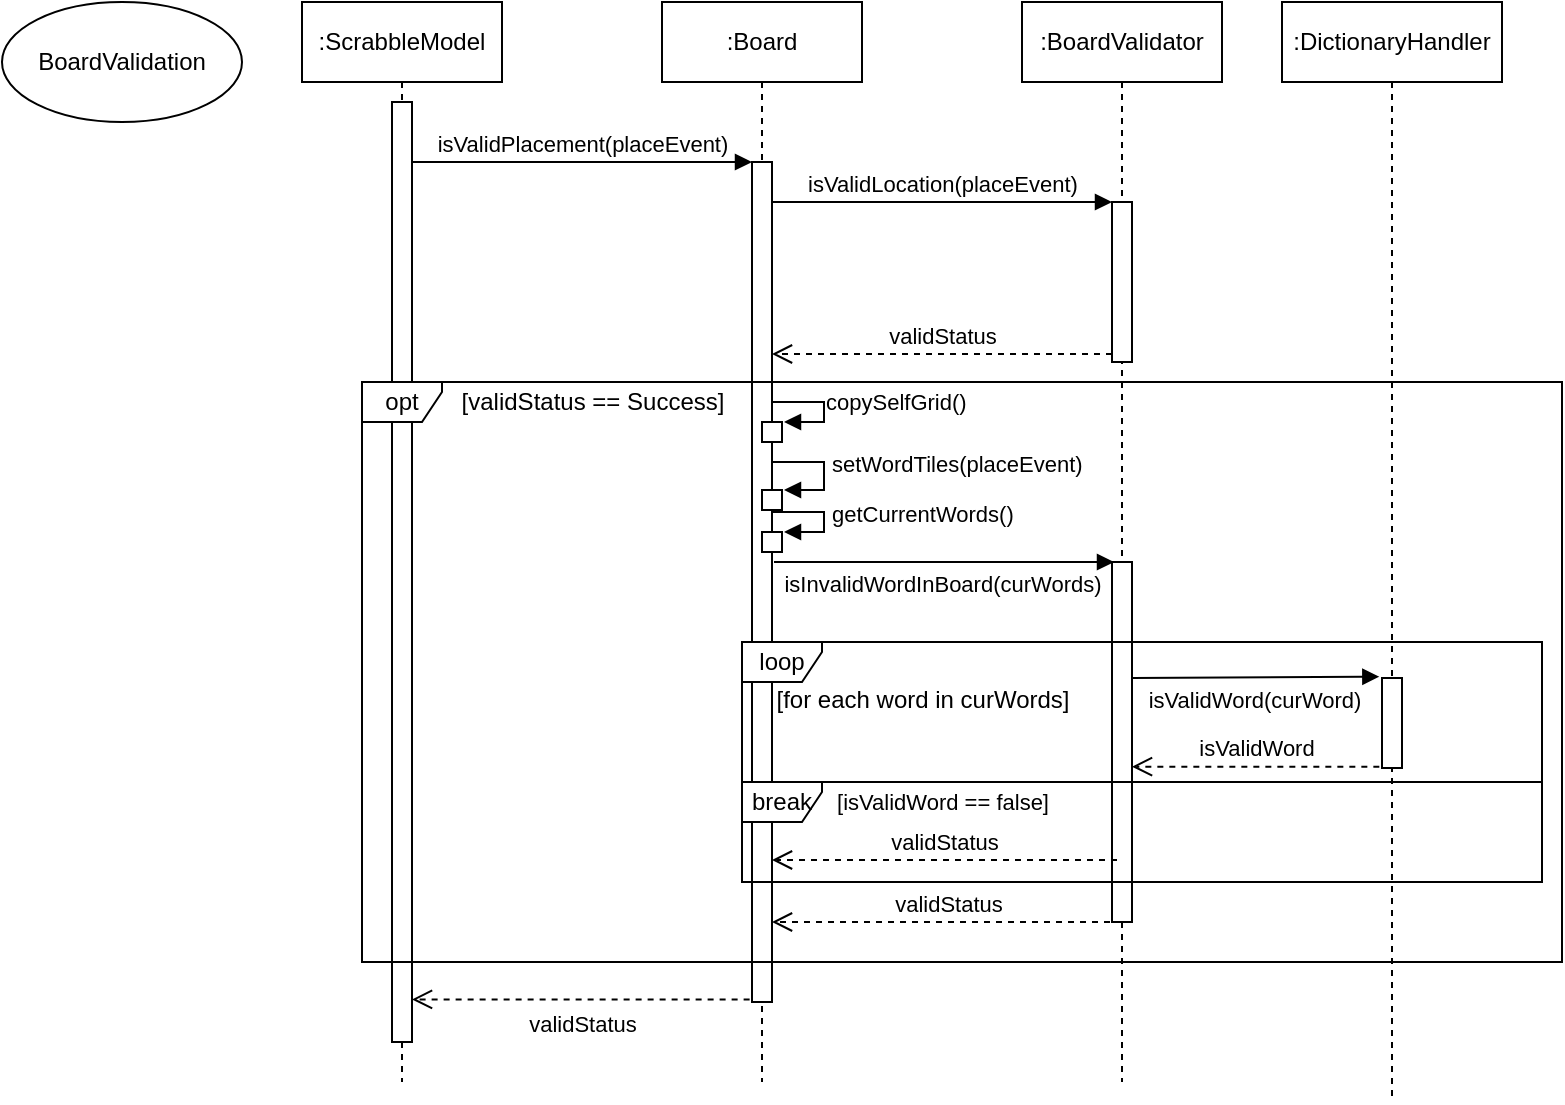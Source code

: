 <mxfile version="15.5.4" type="embed"><diagram id="gZFLk-6TLE_g3E-Mna3_" name="Page-1"><mxGraphModel dx="1144" dy="561" grid="1" gridSize="10" guides="1" tooltips="1" connect="1" arrows="1" fold="1" page="1" pageScale="1" pageWidth="850" pageHeight="1100" math="0" shadow="0"><root><mxCell id="0"/><mxCell id="1" parent="0"/><mxCell id="5" value=":ScrabbleModel" style="shape=umlLifeline;perimeter=lifelinePerimeter;whiteSpace=wrap;html=1;container=1;collapsible=0;recursiveResize=0;outlineConnect=0;" vertex="1" parent="1"><mxGeometry x="160" y="10" width="100" height="540" as="geometry"/></mxCell><mxCell id="8" value="" style="html=1;points=[];perimeter=orthogonalPerimeter;" vertex="1" parent="5"><mxGeometry x="45" y="50" width="10" height="470" as="geometry"/></mxCell><mxCell id="6" value="BoardValidation" style="ellipse;whiteSpace=wrap;html=1;" vertex="1" parent="1"><mxGeometry x="10" y="10" width="120" height="60" as="geometry"/></mxCell><mxCell id="7" value=":Board" style="shape=umlLifeline;perimeter=lifelinePerimeter;whiteSpace=wrap;html=1;container=1;collapsible=0;recursiveResize=0;outlineConnect=0;" vertex="1" parent="1"><mxGeometry x="340" y="10" width="100" height="540" as="geometry"/></mxCell><mxCell id="12" value="" style="html=1;points=[];perimeter=orthogonalPerimeter;" vertex="1" parent="7"><mxGeometry x="45" y="80" width="10" height="420" as="geometry"/></mxCell><mxCell id="42" value="copySelfGrid()" style="edgeStyle=orthogonalEdgeStyle;html=1;align=left;spacingLeft=2;endArrow=block;rounded=0;entryX=1;entryY=0;" edge="1" parent="7"><mxGeometry relative="1" as="geometry"><mxPoint x="55" y="190" as="sourcePoint"/><Array as="points"><mxPoint x="55" y="200"/><mxPoint x="81" y="200"/><mxPoint x="81" y="210"/></Array><mxPoint x="61" y="210" as="targetPoint"/><mxPoint as="offset"/></mxGeometry></mxCell><mxCell id="48" value="" style="html=1;points=[];perimeter=orthogonalPerimeter;" vertex="1" parent="7"><mxGeometry x="50" y="244" width="10" height="10" as="geometry"/></mxCell><mxCell id="14" value="validStatus" style="html=1;verticalAlign=bottom;endArrow=open;dashed=1;endSize=8;exitX=-0.119;exitY=0.997;rounded=0;exitDx=0;exitDy=0;exitPerimeter=0;" edge="1" source="12" parent="1" target="8"><mxGeometry x="-0.007" y="21" relative="1" as="geometry"><mxPoint x="214" y="166" as="targetPoint"/><Array as="points"/><mxPoint as="offset"/></mxGeometry></mxCell><mxCell id="13" value="isValidPlacement(placeEvent)" style="html=1;verticalAlign=bottom;endArrow=block;entryX=0;entryY=0;rounded=0;" edge="1" target="12" parent="1" source="8"><mxGeometry relative="1" as="geometry"><mxPoint x="230" y="90" as="sourcePoint"/></mxGeometry></mxCell><mxCell id="15" value=":BoardValidator" style="shape=umlLifeline;perimeter=lifelinePerimeter;whiteSpace=wrap;html=1;container=1;collapsible=0;recursiveResize=0;outlineConnect=0;" vertex="1" parent="1"><mxGeometry x="520" y="10" width="100" height="540" as="geometry"/></mxCell><mxCell id="17" value="" style="html=1;points=[];perimeter=orthogonalPerimeter;" vertex="1" parent="15"><mxGeometry x="45" y="100" width="10" height="80" as="geometry"/></mxCell><mxCell id="23" value="" style="html=1;points=[];perimeter=orthogonalPerimeter;" vertex="1" parent="15"><mxGeometry x="45" y="280" width="10" height="180" as="geometry"/></mxCell><mxCell id="19" value="validStatus" style="html=1;verticalAlign=bottom;endArrow=open;dashed=1;endSize=8;exitX=0;exitY=0.95;rounded=0;" edge="1" source="17" parent="1" target="12"><mxGeometry relative="1" as="geometry"><mxPoint x="400" y="186" as="targetPoint"/><mxPoint as="offset"/></mxGeometry></mxCell><mxCell id="21" value="opt" style="shape=umlFrame;whiteSpace=wrap;html=1;width=40;height=20;" vertex="1" parent="1"><mxGeometry x="190" y="200" width="600" height="290" as="geometry"/></mxCell><mxCell id="18" value="isValidLocation(placeEvent)" style="html=1;verticalAlign=bottom;endArrow=block;entryX=0;entryY=0;rounded=0;" edge="1" target="17" parent="1" source="12"><mxGeometry relative="1" as="geometry"><mxPoint x="400" y="110" as="sourcePoint"/></mxGeometry></mxCell><mxCell id="22" value="[validStatus == Success]" style="text;html=1;align=center;verticalAlign=middle;resizable=0;points=[];autosize=1;strokeColor=none;fillColor=none;" vertex="1" parent="1"><mxGeometry x="230" y="200" width="150" height="20" as="geometry"/></mxCell><mxCell id="24" value="validStatus" style="html=1;verticalAlign=bottom;endArrow=open;dashed=1;endSize=8;rounded=0;" edge="1" parent="1"><mxGeometry relative="1" as="geometry"><mxPoint x="395" y="470" as="targetPoint"/><mxPoint x="570" y="470" as="sourcePoint"/><mxPoint as="offset"/><Array as="points"/></mxGeometry></mxCell><mxCell id="51" value="loop" style="shape=umlFrame;whiteSpace=wrap;html=1;width=40;height=20;" vertex="1" parent="1"><mxGeometry x="380" y="330" width="400" height="120" as="geometry"/></mxCell><mxCell id="25" value="isInvalidWordInBoard(curWords)" style="html=1;verticalAlign=bottom;endArrow=block;entryX=0;entryY=0;rounded=0;" edge="1" parent="1"><mxGeometry x="-0.012" y="-20" relative="1" as="geometry"><mxPoint x="396" y="290.0" as="sourcePoint"/><mxPoint x="566" y="290.0" as="targetPoint"/><mxPoint as="offset"/></mxGeometry></mxCell><mxCell id="26" value=":DictionaryHandler" style="shape=umlLifeline;perimeter=lifelinePerimeter;whiteSpace=wrap;html=1;container=1;collapsible=0;recursiveResize=0;outlineConnect=0;" vertex="1" parent="1"><mxGeometry x="650" y="10" width="110" height="550" as="geometry"/></mxCell><mxCell id="28" value="" style="html=1;points=[];perimeter=orthogonalPerimeter;" vertex="1" parent="26"><mxGeometry x="50" y="338" width="10" height="45" as="geometry"/></mxCell><mxCell id="53" value="isValidWord(curWord)" style="html=1;verticalAlign=bottom;endArrow=block;entryX=-0.133;entryY=-0.015;rounded=0;entryDx=0;entryDy=0;entryPerimeter=0;" edge="1" parent="26" target="28"><mxGeometry x="-0.012" y="-20" relative="1" as="geometry"><mxPoint x="-75" y="338.0" as="sourcePoint"/><mxPoint x="95" y="338.0" as="targetPoint"/><mxPoint as="offset"/></mxGeometry></mxCell><mxCell id="39" value="" style="html=1;points=[];perimeter=orthogonalPerimeter;" vertex="1" parent="1"><mxGeometry x="390" y="220" width="10" height="10" as="geometry"/></mxCell><mxCell id="43" value="setWordTiles(placeEvent)" style="edgeStyle=orthogonalEdgeStyle;html=1;align=left;spacingLeft=2;endArrow=block;rounded=0;entryX=1;entryY=0;" edge="1" parent="1"><mxGeometry relative="1" as="geometry"><mxPoint x="395" y="234" as="sourcePoint"/><Array as="points"><mxPoint x="395" y="240"/><mxPoint x="421" y="240"/><mxPoint x="421" y="254"/></Array><mxPoint x="401" y="254" as="targetPoint"/><mxPoint as="offset"/></mxGeometry></mxCell><mxCell id="49" value="getCurrentWords()" style="edgeStyle=orthogonalEdgeStyle;html=1;align=left;spacingLeft=2;endArrow=block;rounded=0;entryX=1;entryY=0;" edge="1" parent="1"><mxGeometry relative="1" as="geometry"><mxPoint x="395" y="265" as="sourcePoint"/><Array as="points"><mxPoint x="395" y="264"/><mxPoint x="395" y="265"/><mxPoint x="421" y="265"/><mxPoint x="421" y="275"/></Array><mxPoint x="401" y="275" as="targetPoint"/><mxPoint as="offset"/></mxGeometry></mxCell><mxCell id="50" value="" style="html=1;points=[];perimeter=orthogonalPerimeter;" vertex="1" parent="1"><mxGeometry x="390" y="275" width="10" height="10" as="geometry"/></mxCell><mxCell id="52" value="[for each word in curWords]" style="text;html=1;align=center;verticalAlign=middle;resizable=0;points=[];autosize=1;strokeColor=none;fillColor=none;" vertex="1" parent="1"><mxGeometry x="390" y="349" width="160" height="20" as="geometry"/></mxCell><mxCell id="55" value="isValidWord" style="html=1;verticalAlign=bottom;endArrow=open;dashed=1;endSize=8;rounded=0;exitX=-0.133;exitY=0.985;exitDx=0;exitDy=0;exitPerimeter=0;" edge="1" parent="1" source="28" target="23"><mxGeometry relative="1" as="geometry"><mxPoint x="575" y="391" as="targetPoint"/><mxPoint x="695" y="391" as="sourcePoint"/><mxPoint as="offset"/><Array as="points"/></mxGeometry></mxCell><mxCell id="57" value="break" style="shape=umlFrame;whiteSpace=wrap;html=1;width=40;height=20;" vertex="1" parent="1"><mxGeometry x="380" y="400" width="400" height="50" as="geometry"/></mxCell><mxCell id="60" value="&lt;span style=&quot;font-size: 11px&quot;&gt;[isValidWord == false]&lt;/span&gt;" style="text;html=1;align=center;verticalAlign=middle;resizable=0;points=[];autosize=1;strokeColor=none;fillColor=none;" vertex="1" parent="1"><mxGeometry x="420" y="400" width="120" height="20" as="geometry"/></mxCell><mxCell id="62" value="validStatus" style="html=1;verticalAlign=bottom;endArrow=open;dashed=1;endSize=8;rounded=0;" edge="1" parent="1"><mxGeometry relative="1" as="geometry"><mxPoint x="395" y="439" as="targetPoint"/><mxPoint x="567.5" y="439" as="sourcePoint"/><mxPoint as="offset"/><Array as="points"/></mxGeometry></mxCell></root></mxGraphModel></diagram></mxfile>